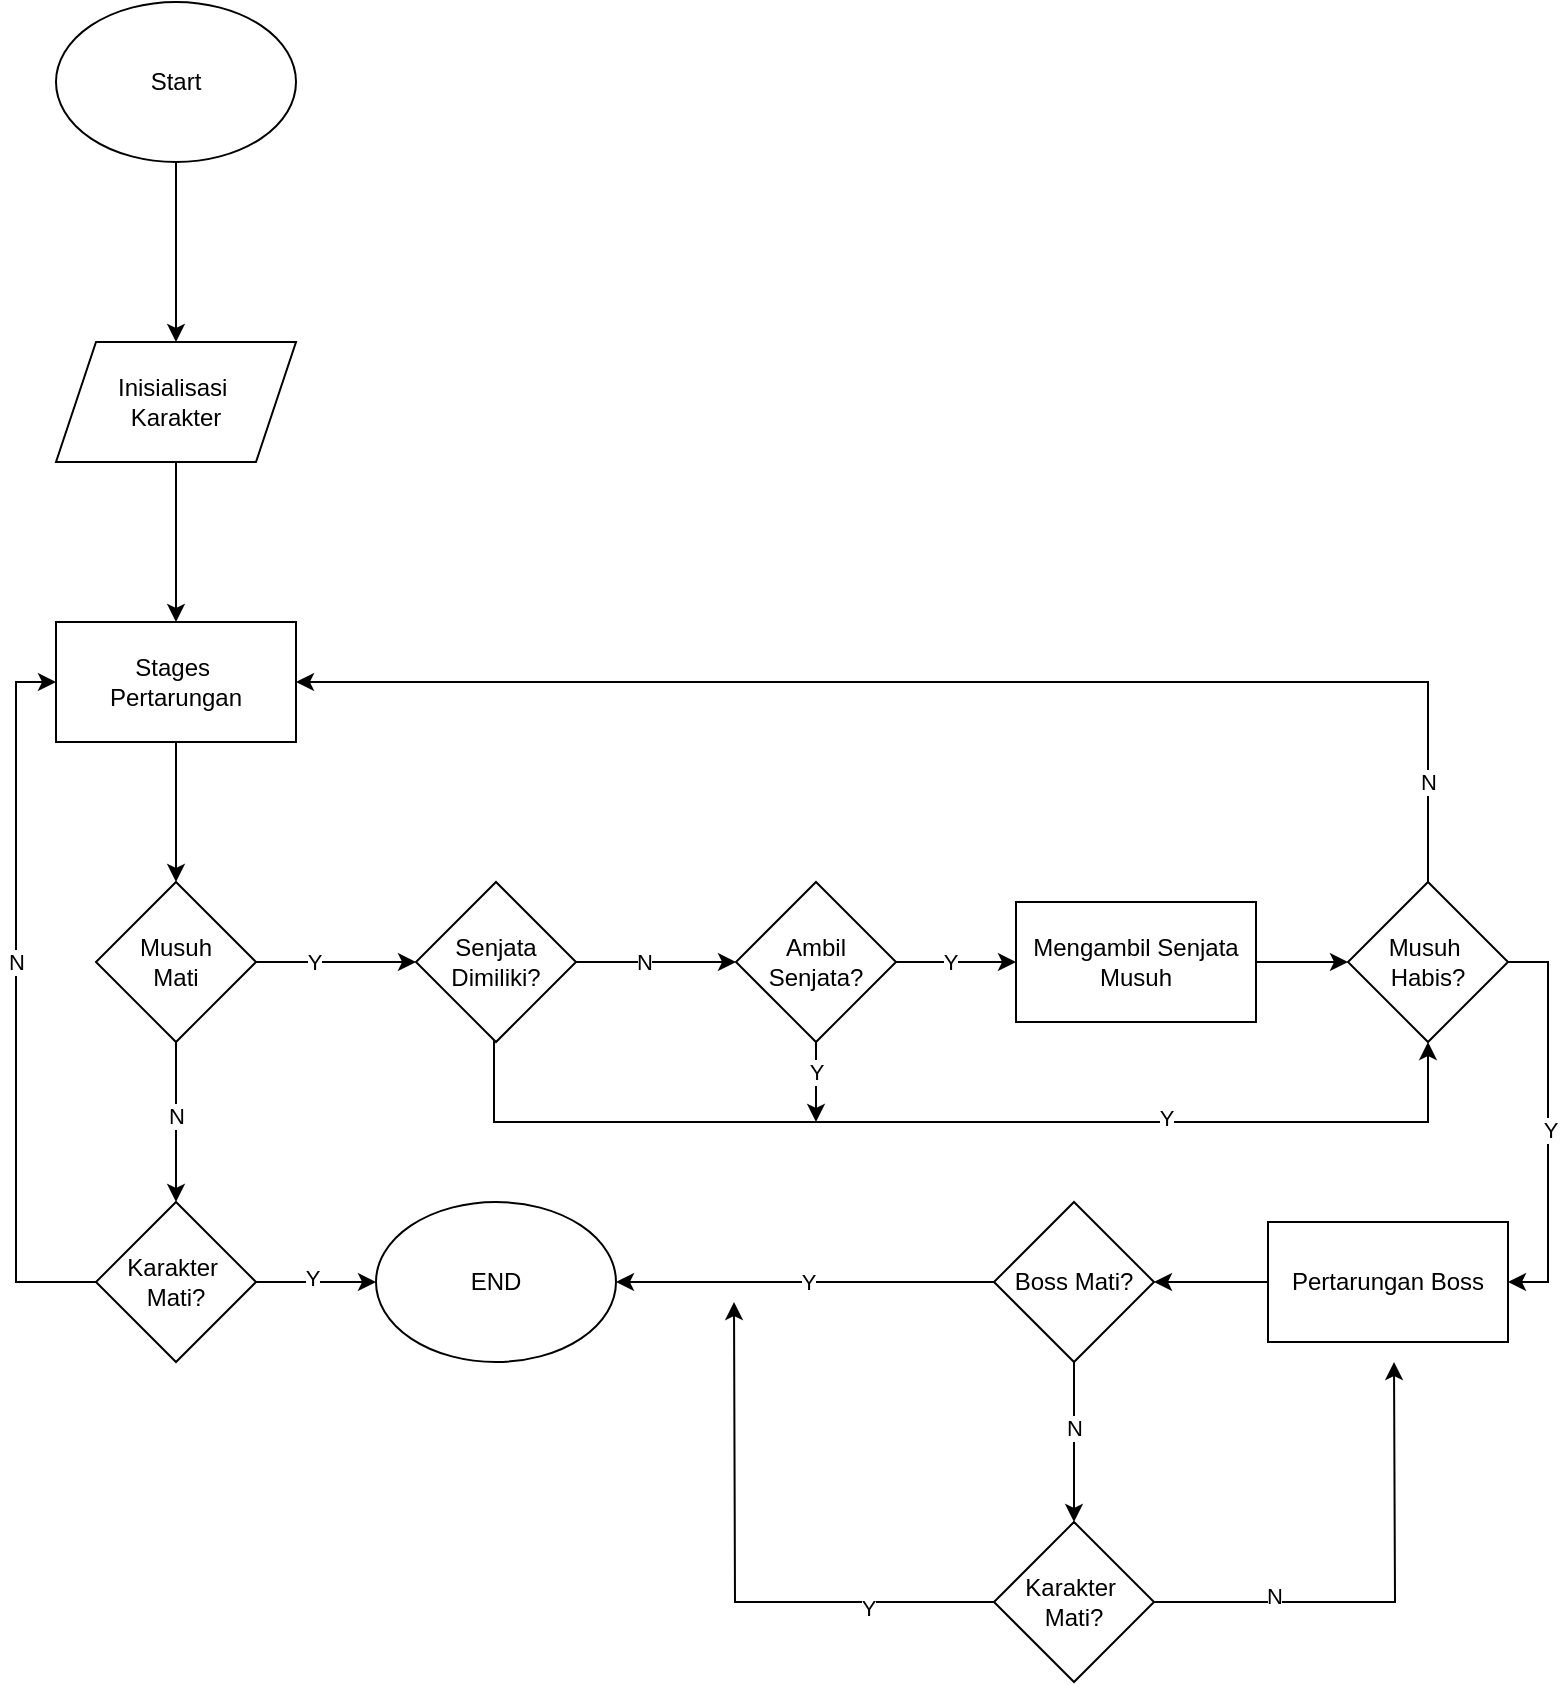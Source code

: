 <mxfile version="24.7.17">
  <diagram id="C5RBs43oDa-KdzZeNtuy" name="Page-1">
    <mxGraphModel dx="1658" dy="983" grid="1" gridSize="10" guides="1" tooltips="1" connect="1" arrows="1" fold="1" page="1" pageScale="1" pageWidth="827" pageHeight="1169" math="0" shadow="0">
      <root>
        <mxCell id="WIyWlLk6GJQsqaUBKTNV-0" />
        <mxCell id="WIyWlLk6GJQsqaUBKTNV-1" parent="WIyWlLk6GJQsqaUBKTNV-0" />
        <mxCell id="2_rKfdbwq9GoRPETbnlC-2" value="" style="edgeStyle=orthogonalEdgeStyle;rounded=0;orthogonalLoop=1;jettySize=auto;html=1;" edge="1" parent="WIyWlLk6GJQsqaUBKTNV-1" source="2_rKfdbwq9GoRPETbnlC-0" target="2_rKfdbwq9GoRPETbnlC-1">
          <mxGeometry relative="1" as="geometry" />
        </mxCell>
        <mxCell id="2_rKfdbwq9GoRPETbnlC-0" value="Start" style="ellipse;whiteSpace=wrap;html=1;" vertex="1" parent="WIyWlLk6GJQsqaUBKTNV-1">
          <mxGeometry x="51" y="30" width="120" height="80" as="geometry" />
        </mxCell>
        <mxCell id="2_rKfdbwq9GoRPETbnlC-4" value="" style="edgeStyle=orthogonalEdgeStyle;rounded=0;orthogonalLoop=1;jettySize=auto;html=1;" edge="1" parent="WIyWlLk6GJQsqaUBKTNV-1" source="2_rKfdbwq9GoRPETbnlC-1" target="2_rKfdbwq9GoRPETbnlC-3">
          <mxGeometry relative="1" as="geometry" />
        </mxCell>
        <mxCell id="2_rKfdbwq9GoRPETbnlC-1" value="Inisialisasi&amp;nbsp;&lt;div&gt;Karakter&lt;/div&gt;" style="shape=parallelogram;perimeter=parallelogramPerimeter;whiteSpace=wrap;html=1;fixedSize=1;" vertex="1" parent="WIyWlLk6GJQsqaUBKTNV-1">
          <mxGeometry x="51" y="200" width="120" height="60" as="geometry" />
        </mxCell>
        <mxCell id="2_rKfdbwq9GoRPETbnlC-6" value="" style="edgeStyle=orthogonalEdgeStyle;rounded=0;orthogonalLoop=1;jettySize=auto;html=1;" edge="1" parent="WIyWlLk6GJQsqaUBKTNV-1" source="2_rKfdbwq9GoRPETbnlC-3" target="2_rKfdbwq9GoRPETbnlC-5">
          <mxGeometry relative="1" as="geometry" />
        </mxCell>
        <mxCell id="2_rKfdbwq9GoRPETbnlC-3" value="Stages&amp;nbsp;&lt;div&gt;Pertarungan&lt;/div&gt;" style="whiteSpace=wrap;html=1;" vertex="1" parent="WIyWlLk6GJQsqaUBKTNV-1">
          <mxGeometry x="51" y="340" width="120" height="60" as="geometry" />
        </mxCell>
        <mxCell id="2_rKfdbwq9GoRPETbnlC-8" value="" style="edgeStyle=orthogonalEdgeStyle;rounded=0;orthogonalLoop=1;jettySize=auto;html=1;" edge="1" parent="WIyWlLk6GJQsqaUBKTNV-1" source="2_rKfdbwq9GoRPETbnlC-5" target="2_rKfdbwq9GoRPETbnlC-7">
          <mxGeometry relative="1" as="geometry" />
        </mxCell>
        <mxCell id="2_rKfdbwq9GoRPETbnlC-23" value="Y" style="edgeLabel;html=1;align=center;verticalAlign=middle;resizable=0;points=[];" vertex="1" connectable="0" parent="2_rKfdbwq9GoRPETbnlC-8">
          <mxGeometry x="-0.275" relative="1" as="geometry">
            <mxPoint as="offset" />
          </mxGeometry>
        </mxCell>
        <mxCell id="2_rKfdbwq9GoRPETbnlC-20" value="" style="edgeStyle=orthogonalEdgeStyle;rounded=0;orthogonalLoop=1;jettySize=auto;html=1;" edge="1" parent="WIyWlLk6GJQsqaUBKTNV-1" source="2_rKfdbwq9GoRPETbnlC-5" target="2_rKfdbwq9GoRPETbnlC-19">
          <mxGeometry relative="1" as="geometry" />
        </mxCell>
        <mxCell id="2_rKfdbwq9GoRPETbnlC-30" value="N" style="edgeLabel;html=1;align=center;verticalAlign=middle;resizable=0;points=[];" vertex="1" connectable="0" parent="2_rKfdbwq9GoRPETbnlC-20">
          <mxGeometry x="-0.071" relative="1" as="geometry">
            <mxPoint as="offset" />
          </mxGeometry>
        </mxCell>
        <mxCell id="2_rKfdbwq9GoRPETbnlC-5" value="Musuh&lt;div&gt;Mati&lt;/div&gt;" style="rhombus;whiteSpace=wrap;html=1;" vertex="1" parent="WIyWlLk6GJQsqaUBKTNV-1">
          <mxGeometry x="71" y="470" width="80" height="80" as="geometry" />
        </mxCell>
        <mxCell id="2_rKfdbwq9GoRPETbnlC-10" value="" style="edgeStyle=orthogonalEdgeStyle;rounded=0;orthogonalLoop=1;jettySize=auto;html=1;" edge="1" parent="WIyWlLk6GJQsqaUBKTNV-1" source="2_rKfdbwq9GoRPETbnlC-7" target="2_rKfdbwq9GoRPETbnlC-9">
          <mxGeometry relative="1" as="geometry" />
        </mxCell>
        <mxCell id="2_rKfdbwq9GoRPETbnlC-24" value="N" style="edgeLabel;html=1;align=center;verticalAlign=middle;resizable=0;points=[];" vertex="1" connectable="0" parent="2_rKfdbwq9GoRPETbnlC-10">
          <mxGeometry x="-0.168" relative="1" as="geometry">
            <mxPoint as="offset" />
          </mxGeometry>
        </mxCell>
        <mxCell id="2_rKfdbwq9GoRPETbnlC-36" style="edgeStyle=orthogonalEdgeStyle;rounded=0;orthogonalLoop=1;jettySize=auto;html=1;entryX=0.5;entryY=1;entryDx=0;entryDy=0;" edge="1" parent="WIyWlLk6GJQsqaUBKTNV-1" source="2_rKfdbwq9GoRPETbnlC-7" target="2_rKfdbwq9GoRPETbnlC-14">
          <mxGeometry relative="1" as="geometry">
            <Array as="points">
              <mxPoint x="270" y="590" />
              <mxPoint x="737" y="590" />
            </Array>
          </mxGeometry>
        </mxCell>
        <mxCell id="2_rKfdbwq9GoRPETbnlC-39" value="Y" style="edgeLabel;html=1;align=center;verticalAlign=middle;resizable=0;points=[];" vertex="1" connectable="0" parent="2_rKfdbwq9GoRPETbnlC-36">
          <mxGeometry x="0.376" y="2" relative="1" as="geometry">
            <mxPoint as="offset" />
          </mxGeometry>
        </mxCell>
        <mxCell id="2_rKfdbwq9GoRPETbnlC-7" value="Senjata Dimiliki?" style="rhombus;whiteSpace=wrap;html=1;" vertex="1" parent="WIyWlLk6GJQsqaUBKTNV-1">
          <mxGeometry x="231" y="470" width="80" height="80" as="geometry" />
        </mxCell>
        <mxCell id="2_rKfdbwq9GoRPETbnlC-12" value="" style="edgeStyle=orthogonalEdgeStyle;rounded=0;orthogonalLoop=1;jettySize=auto;html=1;" edge="1" parent="WIyWlLk6GJQsqaUBKTNV-1" source="2_rKfdbwq9GoRPETbnlC-9" target="2_rKfdbwq9GoRPETbnlC-11">
          <mxGeometry relative="1" as="geometry" />
        </mxCell>
        <mxCell id="2_rKfdbwq9GoRPETbnlC-25" value="Y" style="edgeLabel;html=1;align=center;verticalAlign=middle;resizable=0;points=[];" vertex="1" connectable="0" parent="2_rKfdbwq9GoRPETbnlC-12">
          <mxGeometry x="-0.118" relative="1" as="geometry">
            <mxPoint as="offset" />
          </mxGeometry>
        </mxCell>
        <mxCell id="2_rKfdbwq9GoRPETbnlC-37" style="edgeStyle=orthogonalEdgeStyle;rounded=0;orthogonalLoop=1;jettySize=auto;html=1;" edge="1" parent="WIyWlLk6GJQsqaUBKTNV-1" source="2_rKfdbwq9GoRPETbnlC-9">
          <mxGeometry relative="1" as="geometry">
            <mxPoint x="431" y="590" as="targetPoint" />
          </mxGeometry>
        </mxCell>
        <mxCell id="2_rKfdbwq9GoRPETbnlC-40" value="Y" style="edgeLabel;html=1;align=center;verticalAlign=middle;resizable=0;points=[];" vertex="1" connectable="0" parent="2_rKfdbwq9GoRPETbnlC-37">
          <mxGeometry x="-0.279" relative="1" as="geometry">
            <mxPoint as="offset" />
          </mxGeometry>
        </mxCell>
        <mxCell id="2_rKfdbwq9GoRPETbnlC-9" value="Ambil Senjata?" style="rhombus;whiteSpace=wrap;html=1;" vertex="1" parent="WIyWlLk6GJQsqaUBKTNV-1">
          <mxGeometry x="391" y="470" width="80" height="80" as="geometry" />
        </mxCell>
        <mxCell id="2_rKfdbwq9GoRPETbnlC-15" value="" style="edgeStyle=orthogonalEdgeStyle;rounded=0;orthogonalLoop=1;jettySize=auto;html=1;" edge="1" parent="WIyWlLk6GJQsqaUBKTNV-1" source="2_rKfdbwq9GoRPETbnlC-11" target="2_rKfdbwq9GoRPETbnlC-14">
          <mxGeometry relative="1" as="geometry" />
        </mxCell>
        <mxCell id="2_rKfdbwq9GoRPETbnlC-11" value="Mengambil Senjata Musuh" style="whiteSpace=wrap;html=1;" vertex="1" parent="WIyWlLk6GJQsqaUBKTNV-1">
          <mxGeometry x="531" y="480" width="120" height="60" as="geometry" />
        </mxCell>
        <mxCell id="2_rKfdbwq9GoRPETbnlC-16" style="edgeStyle=orthogonalEdgeStyle;rounded=0;orthogonalLoop=1;jettySize=auto;html=1;entryX=1;entryY=0.5;entryDx=0;entryDy=0;" edge="1" parent="WIyWlLk6GJQsqaUBKTNV-1" source="2_rKfdbwq9GoRPETbnlC-14" target="2_rKfdbwq9GoRPETbnlC-3">
          <mxGeometry relative="1" as="geometry">
            <Array as="points">
              <mxPoint x="737" y="370" />
            </Array>
          </mxGeometry>
        </mxCell>
        <mxCell id="2_rKfdbwq9GoRPETbnlC-27" value="N" style="edgeLabel;html=1;align=center;verticalAlign=middle;resizable=0;points=[];" vertex="1" connectable="0" parent="2_rKfdbwq9GoRPETbnlC-16">
          <mxGeometry x="-0.849" relative="1" as="geometry">
            <mxPoint as="offset" />
          </mxGeometry>
        </mxCell>
        <mxCell id="2_rKfdbwq9GoRPETbnlC-42" style="edgeStyle=orthogonalEdgeStyle;rounded=0;orthogonalLoop=1;jettySize=auto;html=1;entryX=1;entryY=0.5;entryDx=0;entryDy=0;" edge="1" parent="WIyWlLk6GJQsqaUBKTNV-1" source="2_rKfdbwq9GoRPETbnlC-14" target="2_rKfdbwq9GoRPETbnlC-41">
          <mxGeometry relative="1" as="geometry">
            <Array as="points">
              <mxPoint x="797" y="510" />
              <mxPoint x="797" y="670" />
            </Array>
          </mxGeometry>
        </mxCell>
        <mxCell id="2_rKfdbwq9GoRPETbnlC-43" value="Y" style="edgeLabel;html=1;align=center;verticalAlign=middle;resizable=0;points=[];" vertex="1" connectable="0" parent="2_rKfdbwq9GoRPETbnlC-42">
          <mxGeometry x="0.042" y="1" relative="1" as="geometry">
            <mxPoint as="offset" />
          </mxGeometry>
        </mxCell>
        <mxCell id="2_rKfdbwq9GoRPETbnlC-14" value="Musuh&amp;nbsp;&lt;div&gt;Habis?&lt;/div&gt;" style="rhombus;whiteSpace=wrap;html=1;" vertex="1" parent="WIyWlLk6GJQsqaUBKTNV-1">
          <mxGeometry x="697" y="470" width="80" height="80" as="geometry" />
        </mxCell>
        <mxCell id="2_rKfdbwq9GoRPETbnlC-31" style="edgeStyle=orthogonalEdgeStyle;rounded=0;orthogonalLoop=1;jettySize=auto;html=1;entryX=0;entryY=0.5;entryDx=0;entryDy=0;" edge="1" parent="WIyWlLk6GJQsqaUBKTNV-1" source="2_rKfdbwq9GoRPETbnlC-19" target="2_rKfdbwq9GoRPETbnlC-3">
          <mxGeometry relative="1" as="geometry">
            <Array as="points">
              <mxPoint x="31" y="670" />
              <mxPoint x="31" y="370" />
            </Array>
          </mxGeometry>
        </mxCell>
        <mxCell id="2_rKfdbwq9GoRPETbnlC-32" value="N" style="edgeLabel;html=1;align=center;verticalAlign=middle;resizable=0;points=[];" vertex="1" connectable="0" parent="2_rKfdbwq9GoRPETbnlC-31">
          <mxGeometry x="0.115" relative="1" as="geometry">
            <mxPoint as="offset" />
          </mxGeometry>
        </mxCell>
        <mxCell id="2_rKfdbwq9GoRPETbnlC-34" style="edgeStyle=orthogonalEdgeStyle;rounded=0;orthogonalLoop=1;jettySize=auto;html=1;entryX=0;entryY=0.5;entryDx=0;entryDy=0;" edge="1" parent="WIyWlLk6GJQsqaUBKTNV-1" source="2_rKfdbwq9GoRPETbnlC-19" target="2_rKfdbwq9GoRPETbnlC-33">
          <mxGeometry relative="1" as="geometry" />
        </mxCell>
        <mxCell id="2_rKfdbwq9GoRPETbnlC-35" value="Y" style="edgeLabel;html=1;align=center;verticalAlign=middle;resizable=0;points=[];" vertex="1" connectable="0" parent="2_rKfdbwq9GoRPETbnlC-34">
          <mxGeometry x="-0.074" y="2" relative="1" as="geometry">
            <mxPoint as="offset" />
          </mxGeometry>
        </mxCell>
        <mxCell id="2_rKfdbwq9GoRPETbnlC-19" value="Karakter&amp;nbsp;&lt;div&gt;Mati?&lt;/div&gt;" style="rhombus;whiteSpace=wrap;html=1;" vertex="1" parent="WIyWlLk6GJQsqaUBKTNV-1">
          <mxGeometry x="71" y="630" width="80" height="80" as="geometry" />
        </mxCell>
        <mxCell id="2_rKfdbwq9GoRPETbnlC-33" value="END" style="ellipse;whiteSpace=wrap;html=1;" vertex="1" parent="WIyWlLk6GJQsqaUBKTNV-1">
          <mxGeometry x="211" y="630" width="120" height="80" as="geometry" />
        </mxCell>
        <mxCell id="2_rKfdbwq9GoRPETbnlC-48" style="edgeStyle=orthogonalEdgeStyle;rounded=0;orthogonalLoop=1;jettySize=auto;html=1;entryX=1;entryY=0.5;entryDx=0;entryDy=0;" edge="1" parent="WIyWlLk6GJQsqaUBKTNV-1" source="2_rKfdbwq9GoRPETbnlC-41" target="2_rKfdbwq9GoRPETbnlC-44">
          <mxGeometry relative="1" as="geometry" />
        </mxCell>
        <mxCell id="2_rKfdbwq9GoRPETbnlC-41" value="Pertarungan Boss" style="rounded=0;whiteSpace=wrap;html=1;" vertex="1" parent="WIyWlLk6GJQsqaUBKTNV-1">
          <mxGeometry x="657" y="640" width="120" height="60" as="geometry" />
        </mxCell>
        <mxCell id="2_rKfdbwq9GoRPETbnlC-47" value="" style="edgeStyle=orthogonalEdgeStyle;rounded=0;orthogonalLoop=1;jettySize=auto;html=1;" edge="1" parent="WIyWlLk6GJQsqaUBKTNV-1" source="2_rKfdbwq9GoRPETbnlC-44" target="2_rKfdbwq9GoRPETbnlC-46">
          <mxGeometry relative="1" as="geometry" />
        </mxCell>
        <mxCell id="2_rKfdbwq9GoRPETbnlC-51" value="N" style="edgeLabel;html=1;align=center;verticalAlign=middle;resizable=0;points=[];" vertex="1" connectable="0" parent="2_rKfdbwq9GoRPETbnlC-47">
          <mxGeometry x="-0.177" relative="1" as="geometry">
            <mxPoint as="offset" />
          </mxGeometry>
        </mxCell>
        <mxCell id="2_rKfdbwq9GoRPETbnlC-49" style="edgeStyle=orthogonalEdgeStyle;rounded=0;orthogonalLoop=1;jettySize=auto;html=1;entryX=1;entryY=0.5;entryDx=0;entryDy=0;" edge="1" parent="WIyWlLk6GJQsqaUBKTNV-1" source="2_rKfdbwq9GoRPETbnlC-44" target="2_rKfdbwq9GoRPETbnlC-33">
          <mxGeometry relative="1" as="geometry" />
        </mxCell>
        <mxCell id="2_rKfdbwq9GoRPETbnlC-50" value="Y" style="edgeLabel;html=1;align=center;verticalAlign=middle;resizable=0;points=[];" vertex="1" connectable="0" parent="2_rKfdbwq9GoRPETbnlC-49">
          <mxGeometry x="-0.013" relative="1" as="geometry">
            <mxPoint as="offset" />
          </mxGeometry>
        </mxCell>
        <mxCell id="2_rKfdbwq9GoRPETbnlC-44" value="Boss Mati?" style="rhombus;whiteSpace=wrap;html=1;rounded=0;" vertex="1" parent="WIyWlLk6GJQsqaUBKTNV-1">
          <mxGeometry x="520" y="630" width="80" height="80" as="geometry" />
        </mxCell>
        <mxCell id="2_rKfdbwq9GoRPETbnlC-52" style="edgeStyle=orthogonalEdgeStyle;rounded=0;orthogonalLoop=1;jettySize=auto;html=1;" edge="1" parent="WIyWlLk6GJQsqaUBKTNV-1" source="2_rKfdbwq9GoRPETbnlC-46">
          <mxGeometry relative="1" as="geometry">
            <mxPoint x="390" y="680" as="targetPoint" />
          </mxGeometry>
        </mxCell>
        <mxCell id="2_rKfdbwq9GoRPETbnlC-53" value="Y" style="edgeLabel;html=1;align=center;verticalAlign=middle;resizable=0;points=[];" vertex="1" connectable="0" parent="2_rKfdbwq9GoRPETbnlC-52">
          <mxGeometry x="-0.546" y="3" relative="1" as="geometry">
            <mxPoint as="offset" />
          </mxGeometry>
        </mxCell>
        <mxCell id="2_rKfdbwq9GoRPETbnlC-54" style="edgeStyle=orthogonalEdgeStyle;rounded=0;orthogonalLoop=1;jettySize=auto;html=1;" edge="1" parent="WIyWlLk6GJQsqaUBKTNV-1" source="2_rKfdbwq9GoRPETbnlC-46">
          <mxGeometry relative="1" as="geometry">
            <mxPoint x="720" y="710" as="targetPoint" />
          </mxGeometry>
        </mxCell>
        <mxCell id="2_rKfdbwq9GoRPETbnlC-55" value="N" style="edgeLabel;html=1;align=center;verticalAlign=middle;resizable=0;points=[];" vertex="1" connectable="0" parent="2_rKfdbwq9GoRPETbnlC-54">
          <mxGeometry x="-0.505" y="3" relative="1" as="geometry">
            <mxPoint as="offset" />
          </mxGeometry>
        </mxCell>
        <mxCell id="2_rKfdbwq9GoRPETbnlC-46" value="Karakter&amp;nbsp;&lt;div&gt;Mati?&lt;/div&gt;" style="rhombus;whiteSpace=wrap;html=1;rounded=0;" vertex="1" parent="WIyWlLk6GJQsqaUBKTNV-1">
          <mxGeometry x="520" y="790" width="80" height="80" as="geometry" />
        </mxCell>
      </root>
    </mxGraphModel>
  </diagram>
</mxfile>
